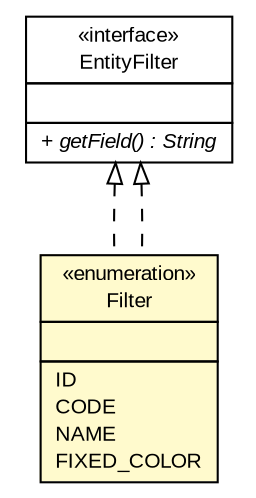 #!/usr/local/bin/dot
#
# Class diagram 
# Generated by UMLGraph version R5_6-24-gf6e263 (http://www.umlgraph.org/)
#

digraph G {
	edge [fontname="arial",fontsize=10,labelfontname="arial",labelfontsize=10];
	node [fontname="arial",fontsize=10,shape=plaintext];
	nodesep=0.25;
	ranksep=0.5;
	// gov.sandia.cf.model.PCMMLevelColor.Filter
	c277366 [label=<<table title="gov.sandia.cf.model.PCMMLevelColor.Filter" border="0" cellborder="1" cellspacing="0" cellpadding="2" port="p" bgcolor="lemonChiffon" href="./PCMMLevelColor.Filter.html">
		<tr><td><table border="0" cellspacing="0" cellpadding="1">
<tr><td align="center" balign="center"> &#171;enumeration&#187; </td></tr>
<tr><td align="center" balign="center"> Filter </td></tr>
		</table></td></tr>
		<tr><td><table border="0" cellspacing="0" cellpadding="1">
<tr><td align="left" balign="left">  </td></tr>
		</table></td></tr>
		<tr><td><table border="0" cellspacing="0" cellpadding="1">
<tr><td align="left" balign="left"> ID </td></tr>
<tr><td align="left" balign="left"> CODE </td></tr>
<tr><td align="left" balign="left"> NAME </td></tr>
<tr><td align="left" balign="left"> FIXED_COLOR </td></tr>
		</table></td></tr>
		</table>>, URL="./PCMMLevelColor.Filter.html", fontname="arial", fontcolor="black", fontsize=10.0];
	// gov.sandia.cf.model.query.EntityFilter
	c277414 [label=<<table title="gov.sandia.cf.model.query.EntityFilter" border="0" cellborder="1" cellspacing="0" cellpadding="2" port="p" href="./query/EntityFilter.html">
		<tr><td><table border="0" cellspacing="0" cellpadding="1">
<tr><td align="center" balign="center"> &#171;interface&#187; </td></tr>
<tr><td align="center" balign="center"> EntityFilter </td></tr>
		</table></td></tr>
		<tr><td><table border="0" cellspacing="0" cellpadding="1">
<tr><td align="left" balign="left">  </td></tr>
		</table></td></tr>
		<tr><td><table border="0" cellspacing="0" cellpadding="1">
<tr><td align="left" balign="left"><font face="arial italic" point-size="10.0"> + getField() : String </font></td></tr>
		</table></td></tr>
		</table>>, URL="./query/EntityFilter.html", fontname="arial", fontcolor="black", fontsize=10.0];
	//gov.sandia.cf.model.PCMMLevelColor.Filter implements gov.sandia.cf.model.query.EntityFilter
	c277414:p -> c277366:p [dir=back,arrowtail=empty,style=dashed];
	//gov.sandia.cf.model.PCMMLevelColor.Filter implements gov.sandia.cf.model.query.EntityFilter
	c277414:p -> c277366:p [dir=back,arrowtail=empty,style=dashed];
}

